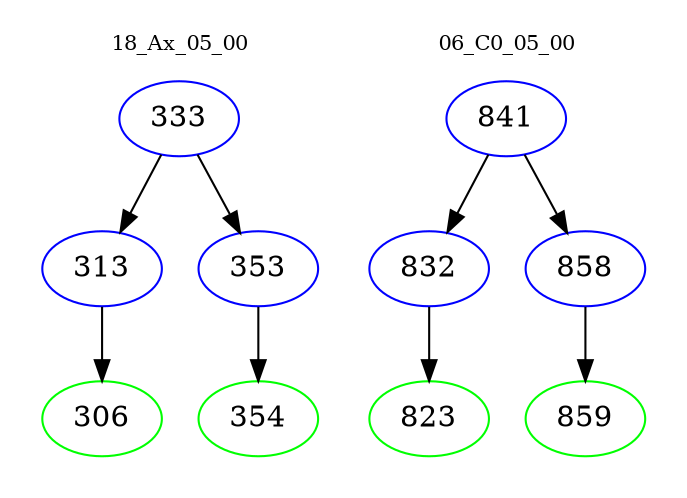 digraph{
subgraph cluster_0 {
color = white
label = "18_Ax_05_00";
fontsize=10;
T0_333 [label="333", color="blue"]
T0_333 -> T0_313 [color="black"]
T0_313 [label="313", color="blue"]
T0_313 -> T0_306 [color="black"]
T0_306 [label="306", color="green"]
T0_333 -> T0_353 [color="black"]
T0_353 [label="353", color="blue"]
T0_353 -> T0_354 [color="black"]
T0_354 [label="354", color="green"]
}
subgraph cluster_1 {
color = white
label = "06_C0_05_00";
fontsize=10;
T1_841 [label="841", color="blue"]
T1_841 -> T1_832 [color="black"]
T1_832 [label="832", color="blue"]
T1_832 -> T1_823 [color="black"]
T1_823 [label="823", color="green"]
T1_841 -> T1_858 [color="black"]
T1_858 [label="858", color="blue"]
T1_858 -> T1_859 [color="black"]
T1_859 [label="859", color="green"]
}
}
